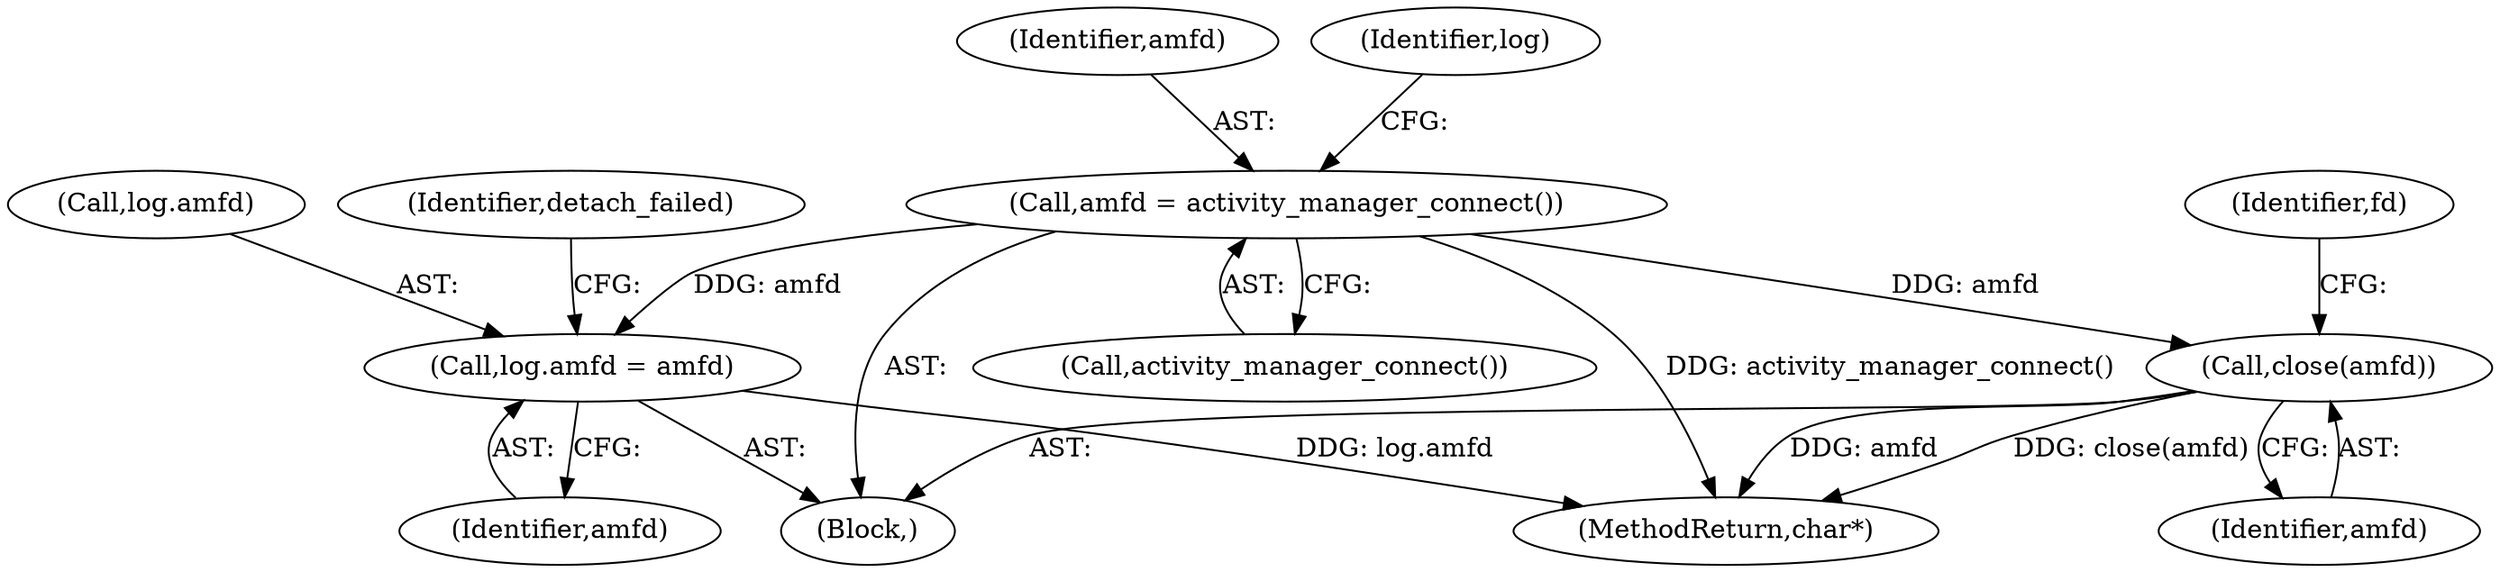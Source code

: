digraph "0_Android_81df1cc77722000f8d0025c1ab00ced123aa573c@API" {
"1000208" [label="(Call,amfd = activity_manager_connect())"];
"1000211" [label="(Call,log.amfd = amfd)"];
"1000232" [label="(Call,close(amfd))"];
"1000211" [label="(Call,log.amfd = amfd)"];
"1000209" [label="(Identifier,amfd)"];
"1000215" [label="(Identifier,amfd)"];
"1000210" [label="(Call,activity_manager_connect())"];
"1000212" [label="(Call,log.amfd)"];
"1000109" [label="(Block,)"];
"1000213" [label="(Identifier,log)"];
"1000233" [label="(Identifier,amfd)"];
"1000208" [label="(Call,amfd = activity_manager_connect())"];
"1000218" [label="(Identifier,detach_failed)"];
"1000232" [label="(Call,close(amfd))"];
"1000238" [label="(MethodReturn,char*)"];
"1000235" [label="(Identifier,fd)"];
"1000208" -> "1000109"  [label="AST: "];
"1000208" -> "1000210"  [label="CFG: "];
"1000209" -> "1000208"  [label="AST: "];
"1000210" -> "1000208"  [label="AST: "];
"1000213" -> "1000208"  [label="CFG: "];
"1000208" -> "1000238"  [label="DDG: activity_manager_connect()"];
"1000208" -> "1000211"  [label="DDG: amfd"];
"1000208" -> "1000232"  [label="DDG: amfd"];
"1000211" -> "1000109"  [label="AST: "];
"1000211" -> "1000215"  [label="CFG: "];
"1000212" -> "1000211"  [label="AST: "];
"1000215" -> "1000211"  [label="AST: "];
"1000218" -> "1000211"  [label="CFG: "];
"1000211" -> "1000238"  [label="DDG: log.amfd"];
"1000232" -> "1000109"  [label="AST: "];
"1000232" -> "1000233"  [label="CFG: "];
"1000233" -> "1000232"  [label="AST: "];
"1000235" -> "1000232"  [label="CFG: "];
"1000232" -> "1000238"  [label="DDG: amfd"];
"1000232" -> "1000238"  [label="DDG: close(amfd)"];
}
